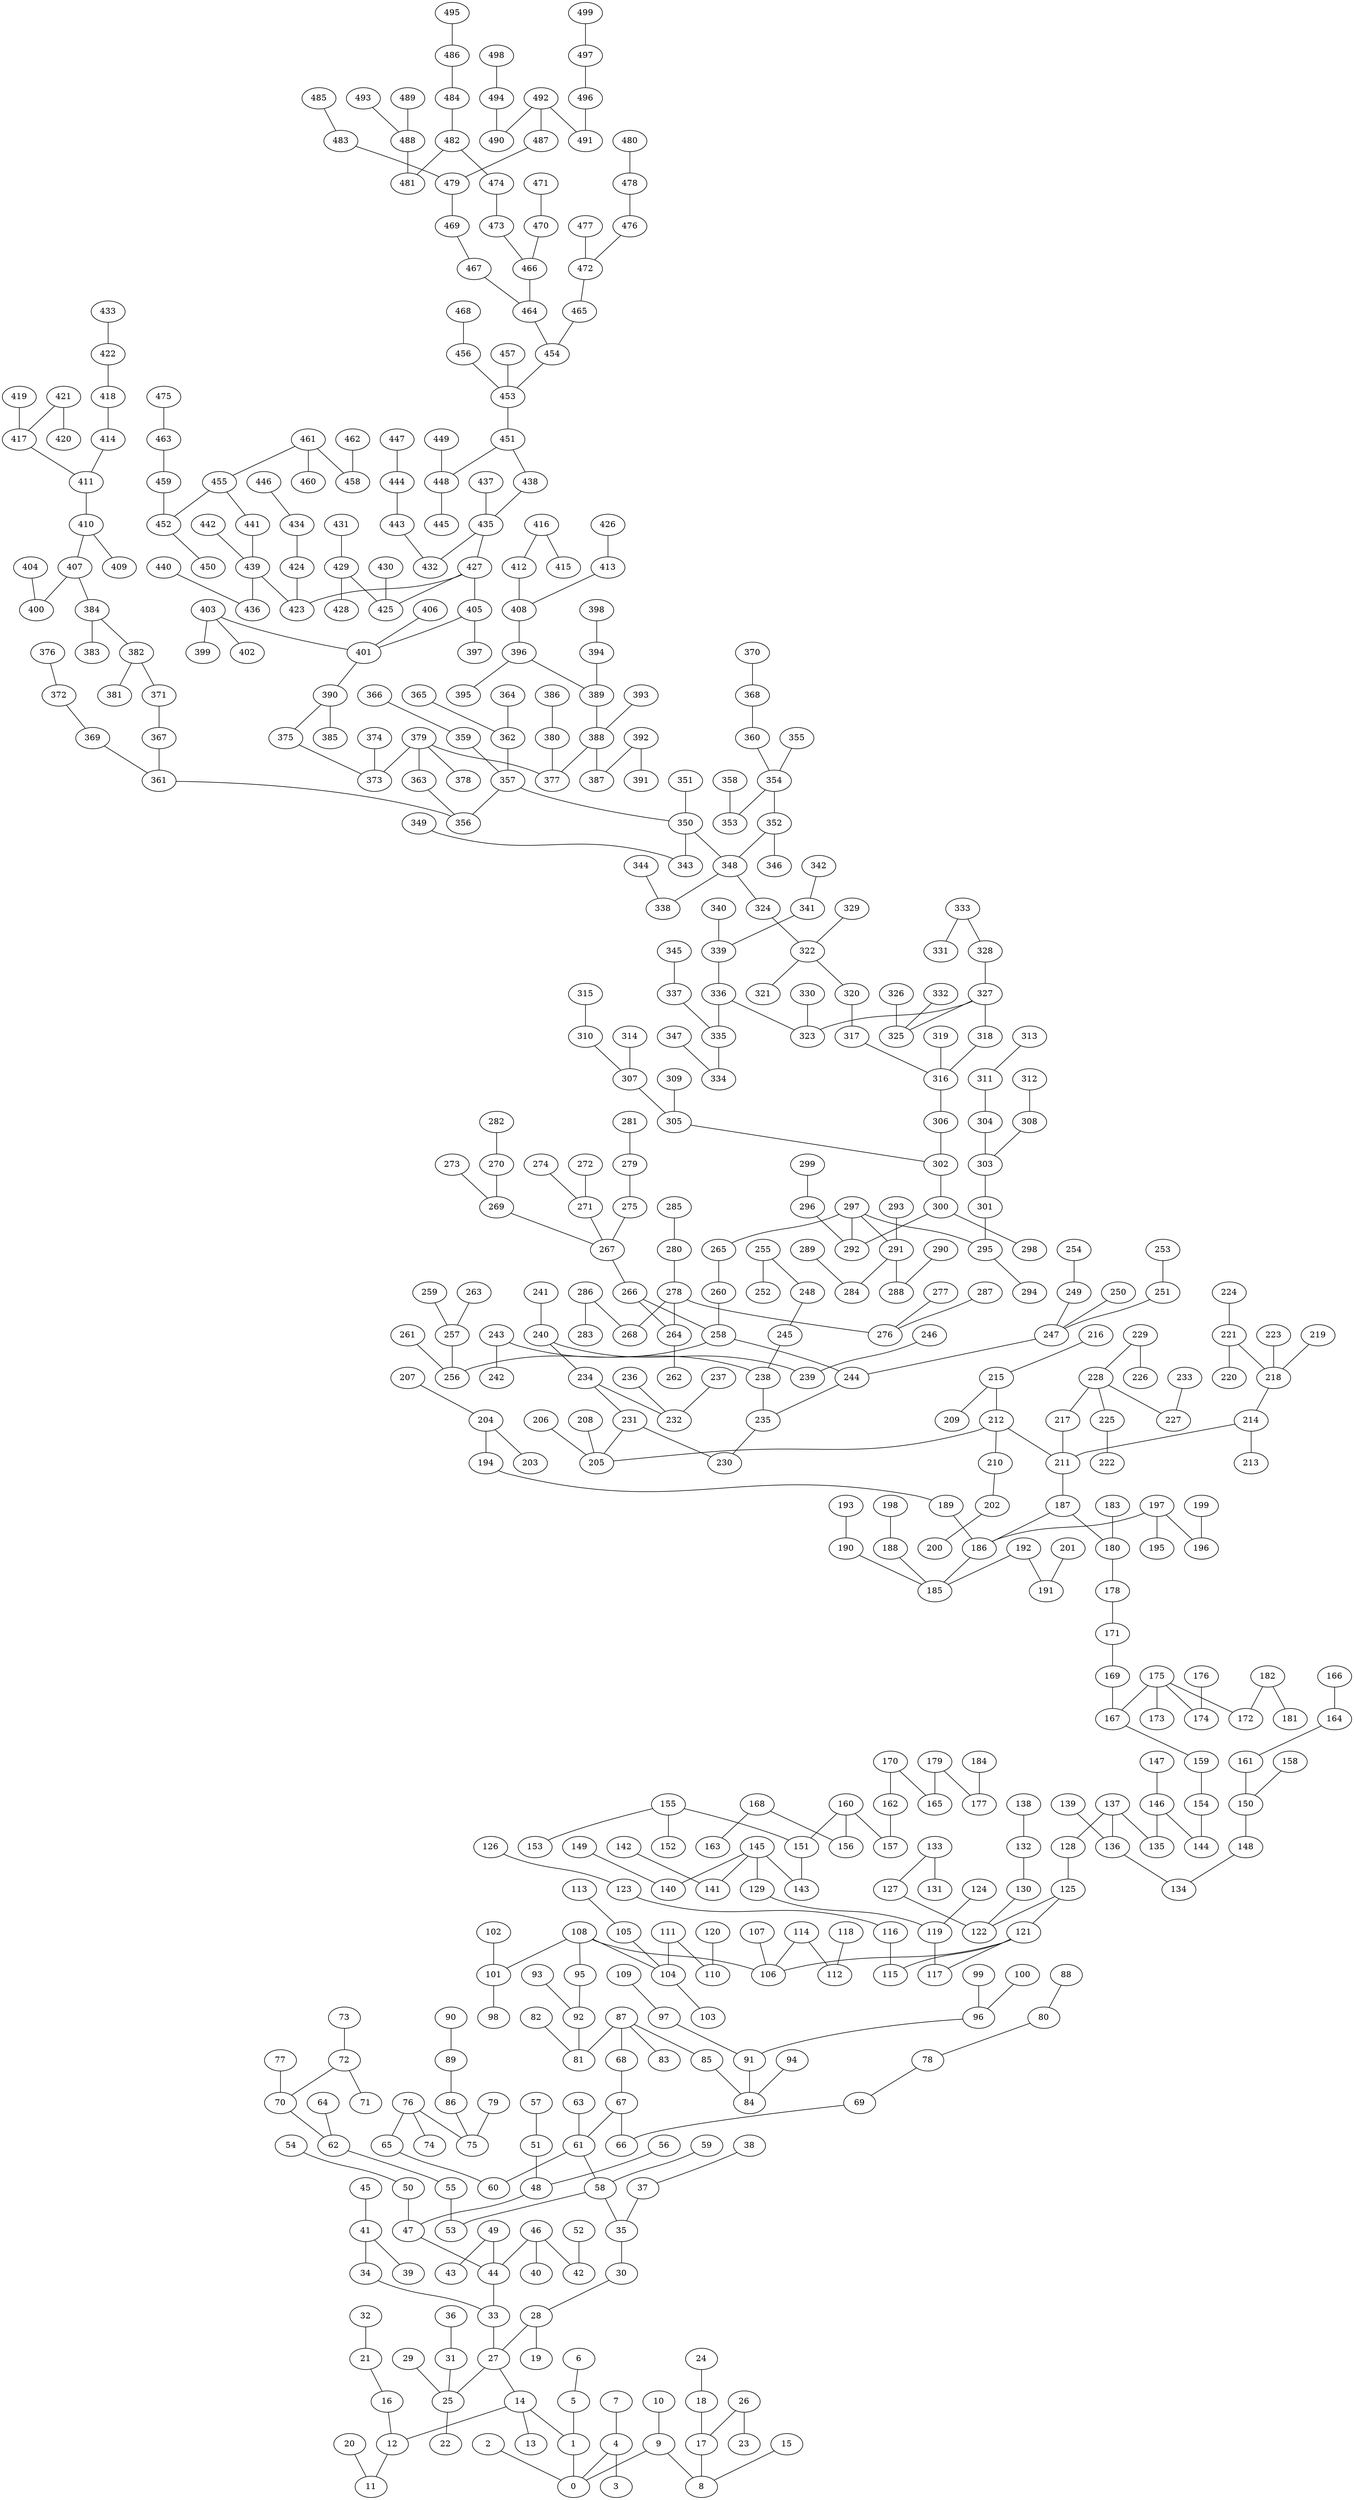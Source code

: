 graph {
"0";
"1";
"2";
"3";
"4";
"5";
"6";
"7";
"8";
"9";
"10";
"11";
"12";
"13";
"14";
"15";
"16";
"17";
"18";
"19";
"20";
"21";
"22";
"23";
"24";
"25";
"26";
"27";
"28";
"29";
"30";
"31";
"32";
"33";
"34";
"35";
"36";
"37";
"38";
"39";
"40";
"41";
"42";
"43";
"44";
"45";
"46";
"47";
"48";
"49";
"50";
"51";
"52";
"53";
"54";
"55";
"56";
"57";
"58";
"59";
"60";
"61";
"62";
"63";
"64";
"65";
"66";
"67";
"68";
"69";
"70";
"71";
"72";
"73";
"74";
"75";
"76";
"77";
"78";
"79";
"80";
"81";
"82";
"83";
"84";
"85";
"86";
"87";
"88";
"89";
"90";
"91";
"92";
"93";
"94";
"95";
"96";
"97";
"98";
"99";
"100";
"101";
"102";
"103";
"104";
"105";
"106";
"107";
"108";
"109";
"110";
"111";
"112";
"113";
"114";
"115";
"116";
"117";
"118";
"119";
"120";
"121";
"122";
"123";
"124";
"125";
"126";
"127";
"128";
"129";
"130";
"131";
"132";
"133";
"134";
"135";
"136";
"137";
"138";
"139";
"140";
"141";
"142";
"143";
"144";
"145";
"146";
"147";
"148";
"149";
"150";
"151";
"152";
"153";
"154";
"155";
"156";
"157";
"158";
"159";
"160";
"161";
"162";
"163";
"164";
"165";
"166";
"167";
"168";
"169";
"170";
"171";
"172";
"173";
"174";
"175";
"176";
"177";
"178";
"179";
"180";
"181";
"182";
"183";
"184";
"185";
"186";
"187";
"188";
"189";
"190";
"191";
"192";
"193";
"194";
"195";
"196";
"197";
"198";
"199";
"200";
"201";
"202";
"203";
"204";
"205";
"206";
"207";
"208";
"209";
"210";
"211";
"212";
"213";
"214";
"215";
"216";
"217";
"218";
"219";
"220";
"221";
"222";
"223";
"224";
"225";
"226";
"227";
"228";
"229";
"230";
"231";
"232";
"233";
"234";
"235";
"236";
"237";
"238";
"239";
"240";
"241";
"242";
"243";
"244";
"245";
"246";
"247";
"248";
"249";
"250";
"251";
"252";
"253";
"254";
"255";
"256";
"257";
"258";
"259";
"260";
"261";
"262";
"263";
"264";
"265";
"266";
"267";
"268";
"269";
"270";
"271";
"272";
"273";
"274";
"275";
"276";
"277";
"278";
"279";
"280";
"281";
"282";
"283";
"284";
"285";
"286";
"287";
"288";
"289";
"290";
"291";
"292";
"293";
"294";
"295";
"296";
"297";
"298";
"299";
"300";
"301";
"302";
"303";
"304";
"305";
"306";
"307";
"308";
"309";
"310";
"311";
"312";
"313";
"314";
"315";
"316";
"317";
"318";
"319";
"320";
"321";
"322";
"323";
"324";
"325";
"326";
"327";
"328";
"329";
"330";
"331";
"332";
"333";
"334";
"335";
"336";
"337";
"338";
"339";
"340";
"341";
"342";
"343";
"344";
"345";
"346";
"347";
"348";
"349";
"350";
"351";
"352";
"353";
"354";
"355";
"356";
"357";
"358";
"359";
"360";
"361";
"362";
"363";
"364";
"365";
"366";
"367";
"368";
"369";
"370";
"371";
"372";
"373";
"374";
"375";
"376";
"377";
"378";
"379";
"380";
"381";
"382";
"383";
"384";
"385";
"386";
"387";
"388";
"389";
"390";
"391";
"392";
"393";
"394";
"395";
"396";
"397";
"398";
"399";
"400";
"401";
"402";
"403";
"404";
"405";
"406";
"407";
"408";
"409";
"410";
"411";
"412";
"413";
"414";
"415";
"416";
"417";
"418";
"419";
"420";
"421";
"422";
"423";
"424";
"425";
"426";
"427";
"428";
"429";
"430";
"431";
"432";
"433";
"434";
"435";
"436";
"437";
"438";
"439";
"440";
"441";
"442";
"443";
"444";
"445";
"446";
"447";
"448";
"449";
"450";
"451";
"452";
"453";
"454";
"455";
"456";
"457";
"458";
"459";
"460";
"461";
"462";
"463";
"464";
"465";
"466";
"467";
"468";
"469";
"470";
"471";
"472";
"473";
"474";
"475";
"476";
"477";
"478";
"479";
"480";
"481";
"482";
"483";
"484";
"485";
"486";
"487";
"488";
"489";
"490";
"491";
"492";
"493";
"494";
"495";
"496";
"497";
"498";
"499";
"1"--"0";
"2"--"0";
"4"--"0";
"4"--"3";
"5"--"1";
"6"--"5";
"7"--"4";
"9"--"0";
"9"--"8";
"10"--"9";
"12"--"11";
"14"--"1";
"14"--"12";
"14"--"13";
"15"--"8";
"16"--"12";
"17"--"8";
"18"--"17";
"20"--"11";
"21"--"16";
"24"--"18";
"25"--"22";
"26"--"17";
"26"--"23";
"27"--"14";
"27"--"25";
"28"--"19";
"28"--"27";
"29"--"25";
"30"--"28";
"31"--"25";
"32"--"21";
"33"--"27";
"34"--"33";
"35"--"30";
"36"--"31";
"37"--"35";
"38"--"37";
"41"--"34";
"41"--"39";
"44"--"33";
"45"--"41";
"46"--"40";
"46"--"42";
"46"--"44";
"47"--"44";
"48"--"47";
"49"--"43";
"49"--"44";
"50"--"47";
"51"--"48";
"52"--"42";
"54"--"50";
"55"--"53";
"56"--"48";
"57"--"51";
"58"--"35";
"58"--"53";
"59"--"58";
"61"--"58";
"61"--"60";
"62"--"55";
"63"--"61";
"64"--"62";
"65"--"60";
"67"--"61";
"67"--"66";
"68"--"67";
"69"--"66";
"70"--"62";
"72"--"70";
"72"--"71";
"73"--"72";
"76"--"65";
"76"--"74";
"76"--"75";
"77"--"70";
"78"--"69";
"79"--"75";
"80"--"78";
"82"--"81";
"85"--"84";
"86"--"75";
"87"--"68";
"87"--"81";
"87"--"83";
"87"--"85";
"88"--"80";
"89"--"86";
"90"--"89";
"91"--"84";
"92"--"81";
"93"--"92";
"94"--"84";
"95"--"92";
"96"--"91";
"97"--"91";
"99"--"96";
"100"--"96";
"101"--"98";
"102"--"101";
"104"--"103";
"105"--"104";
"107"--"106";
"108"--"95";
"108"--"101";
"108"--"104";
"108"--"106";
"109"--"97";
"111"--"104";
"111"--"110";
"113"--"105";
"114"--"106";
"114"--"112";
"116"--"115";
"118"--"112";
"119"--"117";
"120"--"110";
"121"--"106";
"121"--"115";
"121"--"117";
"123"--"116";
"124"--"119";
"125"--"121";
"125"--"122";
"126"--"123";
"127"--"122";
"128"--"125";
"129"--"119";
"130"--"122";
"132"--"130";
"133"--"127";
"133"--"131";
"136"--"134";
"137"--"128";
"137"--"135";
"137"--"136";
"138"--"132";
"139"--"136";
"142"--"141";
"145"--"129";
"145"--"140";
"145"--"141";
"145"--"143";
"146"--"135";
"146"--"144";
"147"--"146";
"148"--"134";
"149"--"140";
"150"--"148";
"151"--"143";
"154"--"144";
"155"--"151";
"155"--"152";
"155"--"153";
"158"--"150";
"159"--"154";
"160"--"151";
"160"--"156";
"160"--"157";
"161"--"150";
"162"--"157";
"164"--"161";
"166"--"164";
"167"--"159";
"168"--"156";
"168"--"163";
"169"--"167";
"170"--"162";
"170"--"165";
"171"--"169";
"175"--"167";
"175"--"172";
"175"--"173";
"175"--"174";
"176"--"174";
"178"--"171";
"179"--"165";
"179"--"177";
"180"--"178";
"182"--"172";
"182"--"181";
"183"--"180";
"184"--"177";
"186"--"185";
"187"--"180";
"187"--"186";
"188"--"185";
"189"--"186";
"190"--"185";
"192"--"185";
"192"--"191";
"193"--"190";
"194"--"189";
"197"--"186";
"197"--"195";
"197"--"196";
"198"--"188";
"199"--"196";
"201"--"191";
"202"--"200";
"204"--"194";
"204"--"203";
"206"--"205";
"207"--"204";
"208"--"205";
"210"--"202";
"211"--"187";
"212"--"205";
"212"--"210";
"212"--"211";
"214"--"211";
"214"--"213";
"215"--"209";
"215"--"212";
"216"--"215";
"217"--"211";
"218"--"214";
"219"--"218";
"221"--"218";
"221"--"220";
"223"--"218";
"224"--"221";
"225"--"222";
"228"--"217";
"228"--"225";
"228"--"227";
"229"--"226";
"229"--"228";
"231"--"205";
"231"--"230";
"233"--"227";
"234"--"231";
"234"--"232";
"235"--"230";
"236"--"232";
"237"--"232";
"238"--"235";
"240"--"234";
"240"--"239";
"241"--"240";
"243"--"238";
"243"--"242";
"244"--"235";
"245"--"238";
"246"--"239";
"247"--"244";
"248"--"245";
"249"--"247";
"250"--"247";
"251"--"247";
"253"--"251";
"254"--"249";
"255"--"248";
"255"--"252";
"257"--"256";
"258"--"244";
"258"--"256";
"259"--"257";
"260"--"258";
"261"--"256";
"263"--"257";
"264"--"262";
"265"--"260";
"266"--"258";
"266"--"264";
"267"--"266";
"269"--"267";
"270"--"269";
"271"--"267";
"272"--"271";
"273"--"269";
"274"--"271";
"275"--"267";
"277"--"276";
"278"--"264";
"278"--"268";
"278"--"276";
"279"--"275";
"280"--"278";
"281"--"279";
"282"--"270";
"285"--"280";
"286"--"268";
"286"--"283";
"287"--"276";
"289"--"284";
"290"--"288";
"291"--"284";
"291"--"288";
"293"--"291";
"295"--"294";
"296"--"292";
"297"--"265";
"297"--"291";
"297"--"292";
"297"--"295";
"299"--"296";
"300"--"292";
"300"--"298";
"301"--"295";
"302"--"300";
"303"--"301";
"304"--"303";
"305"--"302";
"306"--"302";
"307"--"305";
"308"--"303";
"309"--"305";
"310"--"307";
"311"--"304";
"312"--"308";
"313"--"311";
"314"--"307";
"315"--"310";
"316"--"306";
"317"--"316";
"318"--"316";
"319"--"316";
"320"--"317";
"322"--"320";
"322"--"321";
"324"--"322";
"326"--"325";
"327"--"318";
"327"--"323";
"327"--"325";
"328"--"327";
"329"--"322";
"330"--"323";
"332"--"325";
"333"--"328";
"333"--"331";
"335"--"334";
"336"--"323";
"336"--"335";
"337"--"335";
"339"--"336";
"340"--"339";
"341"--"339";
"342"--"341";
"344"--"338";
"345"--"337";
"347"--"334";
"348"--"324";
"348"--"338";
"349"--"343";
"350"--"343";
"350"--"348";
"351"--"350";
"352"--"346";
"352"--"348";
"354"--"352";
"354"--"353";
"355"--"354";
"357"--"350";
"357"--"356";
"358"--"353";
"359"--"357";
"360"--"354";
"361"--"356";
"362"--"357";
"363"--"356";
"364"--"362";
"365"--"362";
"366"--"359";
"367"--"361";
"368"--"360";
"369"--"361";
"370"--"368";
"371"--"367";
"372"--"369";
"374"--"373";
"375"--"373";
"376"--"372";
"379"--"363";
"379"--"373";
"379"--"377";
"379"--"378";
"380"--"377";
"382"--"371";
"382"--"381";
"384"--"382";
"384"--"383";
"386"--"380";
"388"--"377";
"388"--"387";
"389"--"388";
"390"--"375";
"390"--"385";
"392"--"387";
"392"--"391";
"393"--"388";
"394"--"389";
"396"--"389";
"396"--"395";
"398"--"394";
"401"--"390";
"403"--"399";
"403"--"401";
"403"--"402";
"404"--"400";
"405"--"397";
"405"--"401";
"406"--"401";
"407"--"384";
"407"--"400";
"408"--"396";
"410"--"407";
"410"--"409";
"411"--"410";
"412"--"408";
"413"--"408";
"414"--"411";
"416"--"412";
"416"--"415";
"417"--"411";
"418"--"414";
"419"--"417";
"421"--"417";
"421"--"420";
"422"--"418";
"424"--"423";
"426"--"413";
"427"--"405";
"427"--"423";
"427"--"425";
"429"--"425";
"429"--"428";
"430"--"425";
"431"--"429";
"433"--"422";
"434"--"424";
"435"--"427";
"435"--"432";
"437"--"435";
"438"--"435";
"439"--"423";
"439"--"436";
"440"--"436";
"441"--"439";
"442"--"439";
"443"--"432";
"444"--"443";
"446"--"434";
"447"--"444";
"448"--"445";
"449"--"448";
"451"--"438";
"451"--"448";
"452"--"450";
"453"--"451";
"454"--"453";
"455"--"441";
"455"--"452";
"456"--"453";
"457"--"453";
"459"--"452";
"461"--"455";
"461"--"458";
"461"--"460";
"462"--"458";
"463"--"459";
"464"--"454";
"465"--"454";
"466"--"464";
"467"--"464";
"468"--"456";
"469"--"467";
"470"--"466";
"471"--"470";
"472"--"465";
"473"--"466";
"474"--"473";
"475"--"463";
"476"--"472";
"477"--"472";
"478"--"476";
"479"--"469";
"480"--"478";
"482"--"474";
"482"--"481";
"483"--"479";
"484"--"482";
"485"--"483";
"486"--"484";
"487"--"479";
"488"--"481";
"489"--"488";
"492"--"487";
"492"--"490";
"492"--"491";
"493"--"488";
"494"--"490";
"495"--"486";
"496"--"491";
"497"--"496";
"498"--"494";
"499"--"497";
}